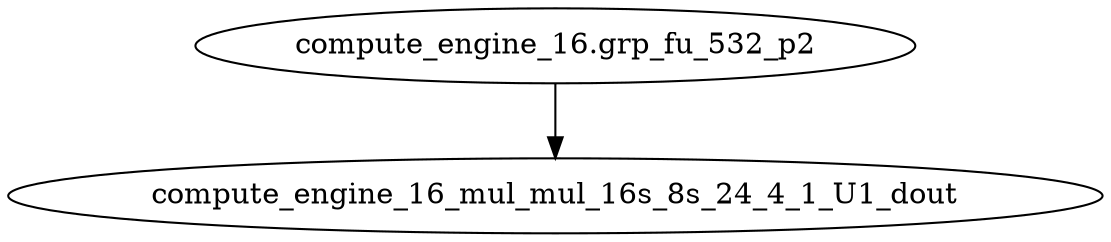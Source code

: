 strict digraph "" {
	node [label="\N"];
	"compute_engine_16.grp_fu_532_p2_graphrename_0"	[color=black,
		label="compute_engine_16.grp_fu_532_p2"];
	compute_engine_16_mul_mul_16s_8s_24_4_1_U1_dout	[color=black];
	"compute_engine_16.grp_fu_532_p2_graphrename_0" -> compute_engine_16_mul_mul_16s_8s_24_4_1_U1_dout	[color=black];
}
